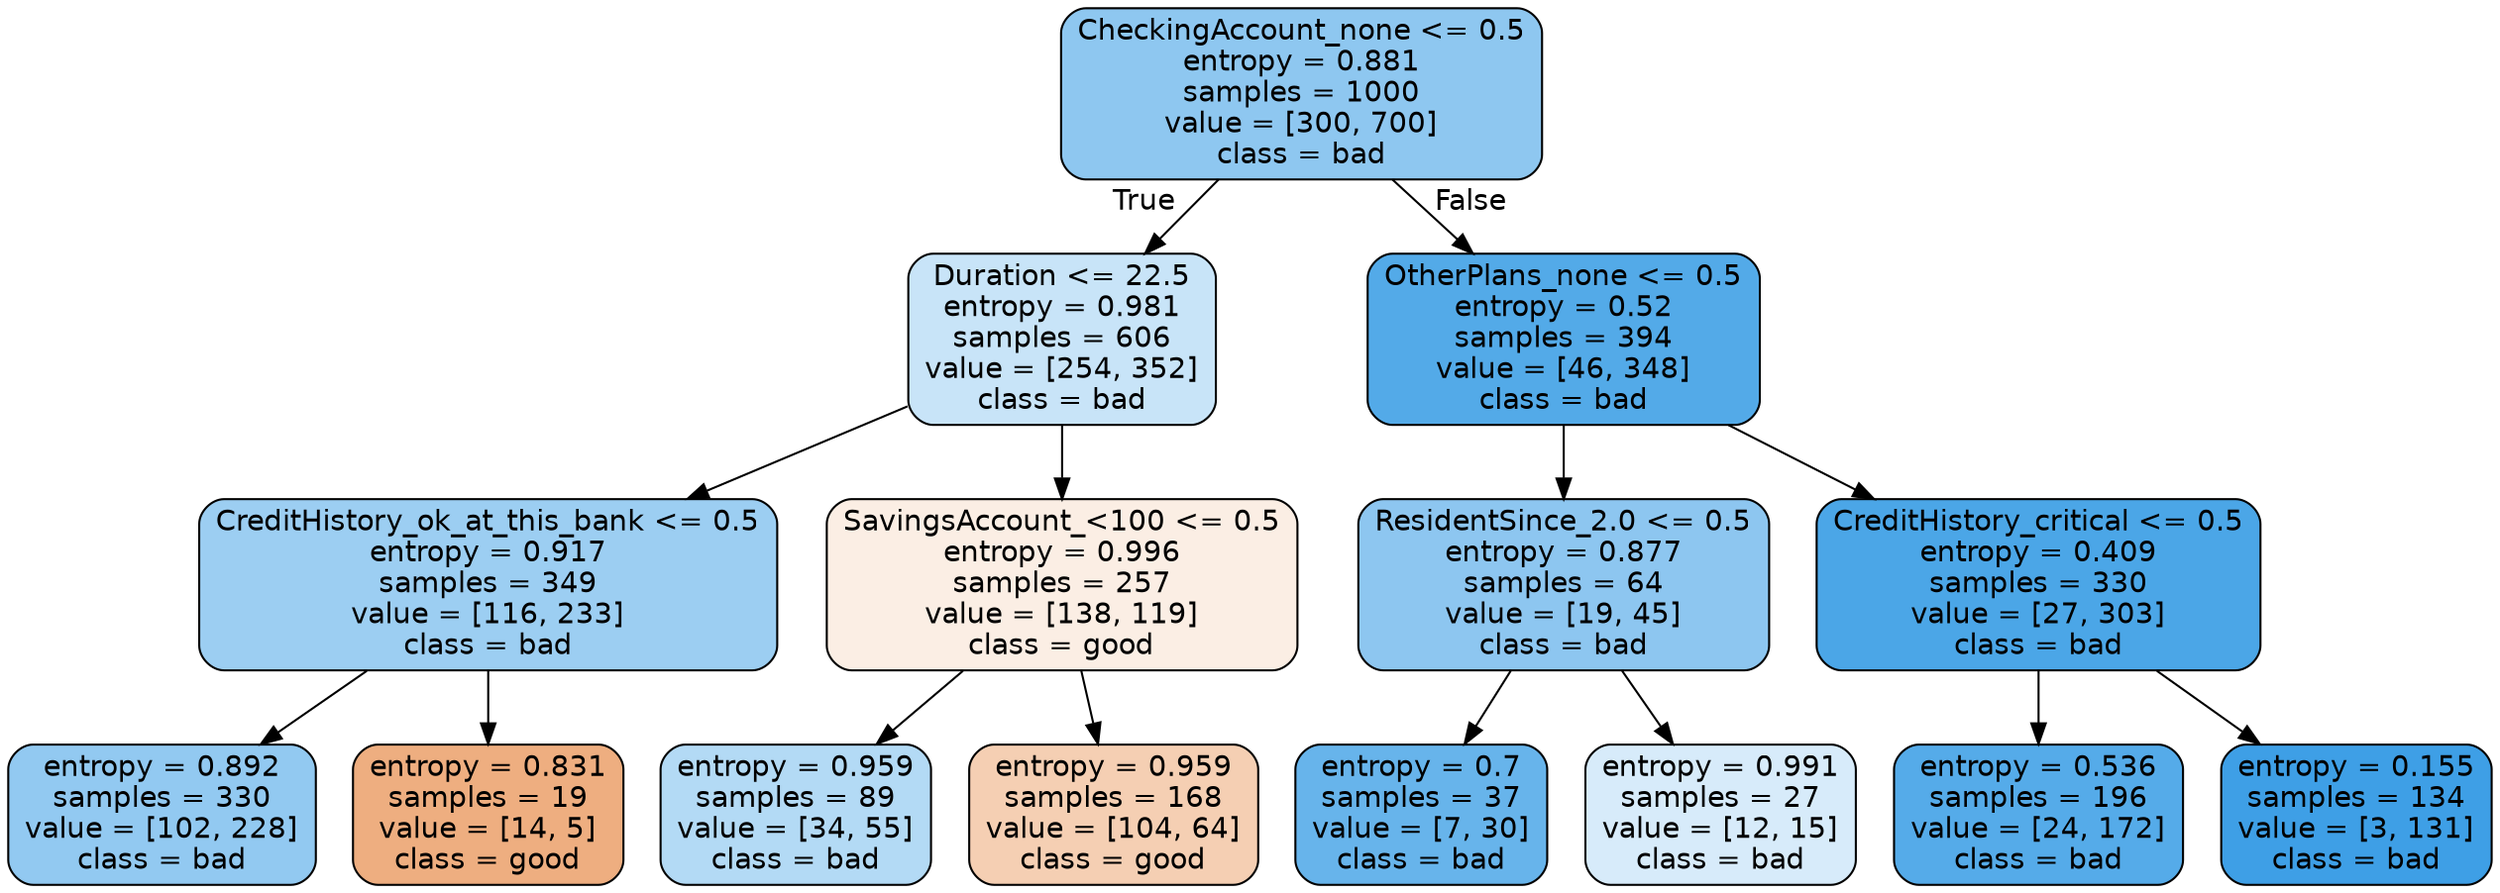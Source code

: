 digraph Tree {
node [shape=box, style="filled, rounded", color="black", fontname=helvetica] ;
edge [fontname=helvetica] ;
0 [label="CheckingAccount_none <= 0.5\nentropy = 0.881\nsamples = 1000\nvalue = [300, 700]\nclass = bad", fillcolor="#8ec7f0"] ;
1 [label="Duration <= 22.5\nentropy = 0.981\nsamples = 606\nvalue = [254, 352]\nclass = bad", fillcolor="#c8e4f8"] ;
0 -> 1 [labeldistance=2.5, labelangle=45, headlabel="True"] ;
2 [label="CreditHistory_ok_at_this_bank <= 0.5\nentropy = 0.917\nsamples = 349\nvalue = [116, 233]\nclass = bad", fillcolor="#9ccef2"] ;
1 -> 2 ;
3 [label="entropy = 0.892\nsamples = 330\nvalue = [102, 228]\nclass = bad", fillcolor="#92c9f1"] ;
2 -> 3 ;
4 [label="entropy = 0.831\nsamples = 19\nvalue = [14, 5]\nclass = good", fillcolor="#eeae80"] ;
2 -> 4 ;
5 [label="SavingsAccount_<100 <= 0.5\nentropy = 0.996\nsamples = 257\nvalue = [138, 119]\nclass = good", fillcolor="#fbeee4"] ;
1 -> 5 ;
6 [label="entropy = 0.959\nsamples = 89\nvalue = [34, 55]\nclass = bad", fillcolor="#b3daf5"] ;
5 -> 6 ;
7 [label="entropy = 0.959\nsamples = 168\nvalue = [104, 64]\nclass = good", fillcolor="#f5cfb3"] ;
5 -> 7 ;
8 [label="OtherPlans_none <= 0.5\nentropy = 0.52\nsamples = 394\nvalue = [46, 348]\nclass = bad", fillcolor="#53aae8"] ;
0 -> 8 [labeldistance=2.5, labelangle=-45, headlabel="False"] ;
9 [label="ResidentSince_2.0 <= 0.5\nentropy = 0.877\nsamples = 64\nvalue = [19, 45]\nclass = bad", fillcolor="#8dc6f0"] ;
8 -> 9 ;
10 [label="entropy = 0.7\nsamples = 37\nvalue = [7, 30]\nclass = bad", fillcolor="#67b4eb"] ;
9 -> 10 ;
11 [label="entropy = 0.991\nsamples = 27\nvalue = [12, 15]\nclass = bad", fillcolor="#d7ebfa"] ;
9 -> 11 ;
12 [label="CreditHistory_critical <= 0.5\nentropy = 0.409\nsamples = 330\nvalue = [27, 303]\nclass = bad", fillcolor="#4ba6e7"] ;
8 -> 12 ;
13 [label="entropy = 0.536\nsamples = 196\nvalue = [24, 172]\nclass = bad", fillcolor="#55abe9"] ;
12 -> 13 ;
14 [label="entropy = 0.155\nsamples = 134\nvalue = [3, 131]\nclass = bad", fillcolor="#3e9fe6"] ;
12 -> 14 ;
}